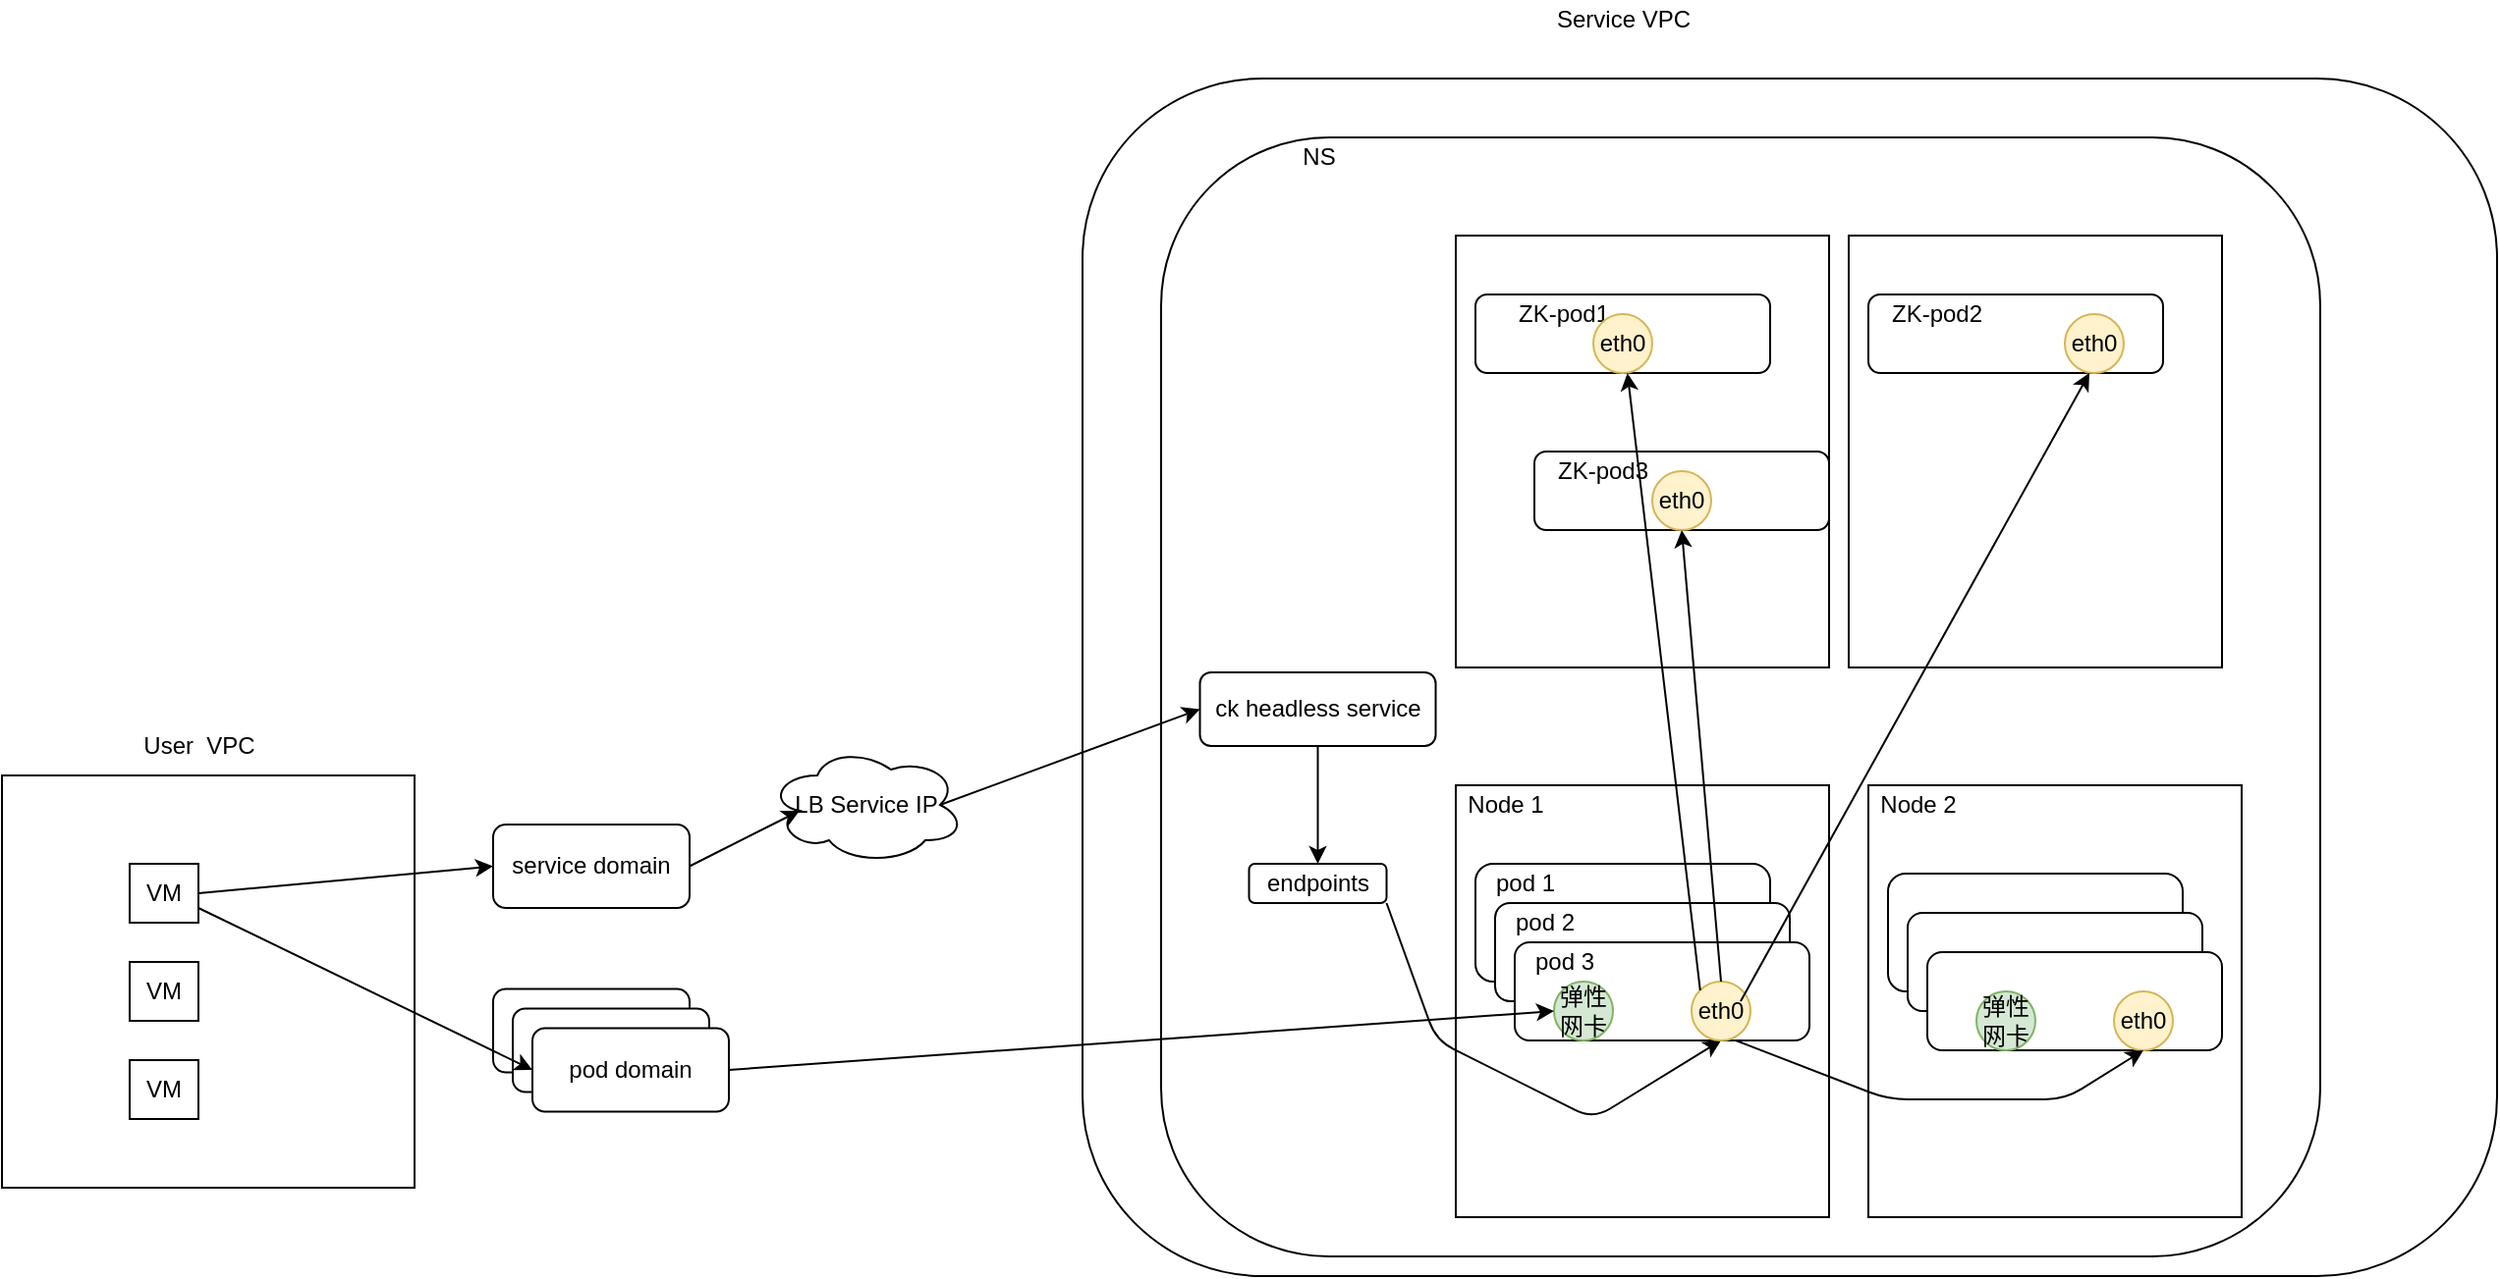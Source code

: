 <mxfile version="13.10.3" type="github">
  <diagram name="Page-1" id="197159a0-c6a4-9194-75a8-e4174976684c">
    <mxGraphModel dx="1422" dy="762" grid="1" gridSize="10" guides="1" tooltips="1" connect="1" arrows="1" fold="1" page="1" pageScale="1.5" pageWidth="1169" pageHeight="826" background="none" math="0" shadow="0">
      <root>
        <mxCell id="0" style=";html=1;" />
        <mxCell id="1" style=";html=1;" parent="0" />
        <mxCell id="jyipp_2WfXr9Q36Wqz55-13" value="" style="rounded=1;whiteSpace=wrap;html=1;" vertex="1" parent="1">
          <mxGeometry x="580" y="140" width="720" height="610" as="geometry" />
        </mxCell>
        <mxCell id="jyipp_2WfXr9Q36Wqz55-45" value="" style="group" vertex="1" connectable="0" parent="1">
          <mxGeometry x="620" y="170" width="590" height="570" as="geometry" />
        </mxCell>
        <mxCell id="jyipp_2WfXr9Q36Wqz55-43" value="" style="rounded=1;whiteSpace=wrap;html=1;" vertex="1" parent="jyipp_2WfXr9Q36Wqz55-45">
          <mxGeometry width="590" height="570" as="geometry" />
        </mxCell>
        <mxCell id="jyipp_2WfXr9Q36Wqz55-44" value="NS" style="text;html=1;align=center;verticalAlign=middle;resizable=0;points=[];autosize=1;" vertex="1" parent="jyipp_2WfXr9Q36Wqz55-45">
          <mxGeometry x="64.756" width="30" height="20" as="geometry" />
        </mxCell>
        <mxCell id="jyipp_2WfXr9Q36Wqz55-42" value="ck headless service" style="rounded=1;whiteSpace=wrap;html=1;" vertex="1" parent="jyipp_2WfXr9Q36Wqz55-45">
          <mxGeometry x="19.76" y="272.5" width="120" height="37.5" as="geometry" />
        </mxCell>
        <mxCell id="jyipp_2WfXr9Q36Wqz55-21" value="" style="rounded=0;whiteSpace=wrap;html=1;" vertex="1" parent="jyipp_2WfXr9Q36Wqz55-45">
          <mxGeometry x="150" y="330" width="190" height="220" as="geometry" />
        </mxCell>
        <mxCell id="jyipp_2WfXr9Q36Wqz55-23" value="Node 1" style="text;html=1;align=center;verticalAlign=middle;resizable=0;points=[];autosize=1;" vertex="1" parent="jyipp_2WfXr9Q36Wqz55-45">
          <mxGeometry x="150" y="330" width="50" height="20" as="geometry" />
        </mxCell>
        <mxCell id="jyipp_2WfXr9Q36Wqz55-49" value="" style="rounded=0;whiteSpace=wrap;html=1;" vertex="1" parent="jyipp_2WfXr9Q36Wqz55-45">
          <mxGeometry x="150" y="50" width="190" height="220" as="geometry" />
        </mxCell>
        <mxCell id="jyipp_2WfXr9Q36Wqz55-50" value="" style="rounded=1;whiteSpace=wrap;html=1;" vertex="1" parent="jyipp_2WfXr9Q36Wqz55-45">
          <mxGeometry x="160" y="80" width="150" height="40" as="geometry" />
        </mxCell>
        <mxCell id="jyipp_2WfXr9Q36Wqz55-51" value="ZK-pod1" style="text;html=1;strokeColor=none;fillColor=none;align=center;verticalAlign=middle;whiteSpace=wrap;rounded=0;" vertex="1" parent="jyipp_2WfXr9Q36Wqz55-45">
          <mxGeometry x="170" y="80" width="70" height="20" as="geometry" />
        </mxCell>
        <mxCell id="jyipp_2WfXr9Q36Wqz55-52" value="" style="rounded=0;whiteSpace=wrap;html=1;" vertex="1" parent="jyipp_2WfXr9Q36Wqz55-45">
          <mxGeometry x="350" y="50" width="190" height="220" as="geometry" />
        </mxCell>
        <mxCell id="jyipp_2WfXr9Q36Wqz55-53" value="" style="rounded=1;whiteSpace=wrap;html=1;" vertex="1" parent="jyipp_2WfXr9Q36Wqz55-45">
          <mxGeometry x="360" y="80" width="150" height="40" as="geometry" />
        </mxCell>
        <mxCell id="jyipp_2WfXr9Q36Wqz55-54" value="ZK-pod2" style="text;html=1;strokeColor=none;fillColor=none;align=center;verticalAlign=middle;whiteSpace=wrap;rounded=0;" vertex="1" parent="jyipp_2WfXr9Q36Wqz55-45">
          <mxGeometry x="360" y="80" width="70" height="20" as="geometry" />
        </mxCell>
        <mxCell id="jyipp_2WfXr9Q36Wqz55-55" value="" style="rounded=1;whiteSpace=wrap;html=1;" vertex="1" parent="jyipp_2WfXr9Q36Wqz55-45">
          <mxGeometry x="190" y="160" width="150" height="40" as="geometry" />
        </mxCell>
        <mxCell id="jyipp_2WfXr9Q36Wqz55-56" value="ZK-pod3" style="text;html=1;strokeColor=none;fillColor=none;align=center;verticalAlign=middle;whiteSpace=wrap;rounded=0;" vertex="1" parent="jyipp_2WfXr9Q36Wqz55-45">
          <mxGeometry x="190" y="160" width="70" height="20" as="geometry" />
        </mxCell>
        <mxCell id="jyipp_2WfXr9Q36Wqz55-60" value="eth0" style="ellipse;whiteSpace=wrap;html=1;fillColor=#fff2cc;strokeColor=#d6b656;" vertex="1" parent="jyipp_2WfXr9Q36Wqz55-45">
          <mxGeometry x="250" y="170" width="30" height="30" as="geometry" />
        </mxCell>
        <mxCell id="jyipp_2WfXr9Q36Wqz55-61" value="eth0" style="ellipse;whiteSpace=wrap;html=1;fillColor=#fff2cc;strokeColor=#d6b656;" vertex="1" parent="jyipp_2WfXr9Q36Wqz55-45">
          <mxGeometry x="220" y="90" width="30" height="30" as="geometry" />
        </mxCell>
        <mxCell id="jyipp_2WfXr9Q36Wqz55-62" value="eth0" style="ellipse;whiteSpace=wrap;html=1;fillColor=#fff2cc;strokeColor=#d6b656;" vertex="1" parent="jyipp_2WfXr9Q36Wqz55-45">
          <mxGeometry x="460" y="90" width="30" height="30" as="geometry" />
        </mxCell>
        <mxCell id="jyipp_2WfXr9Q36Wqz55-68" value="endpoints" style="rounded=1;whiteSpace=wrap;html=1;" vertex="1" parent="jyipp_2WfXr9Q36Wqz55-45">
          <mxGeometry x="44.76" y="370" width="70" height="20" as="geometry" />
        </mxCell>
        <mxCell id="jyipp_2WfXr9Q36Wqz55-69" value="" style="endArrow=classic;html=1;exitX=0.5;exitY=1;exitDx=0;exitDy=0;entryX=0.5;entryY=0;entryDx=0;entryDy=0;" edge="1" parent="jyipp_2WfXr9Q36Wqz55-45" source="jyipp_2WfXr9Q36Wqz55-42" target="jyipp_2WfXr9Q36Wqz55-68">
          <mxGeometry width="50" height="50" relative="1" as="geometry">
            <mxPoint x="400" y="370" as="sourcePoint" />
            <mxPoint x="450" y="320" as="targetPoint" />
          </mxGeometry>
        </mxCell>
        <mxCell id="jyipp_2WfXr9Q36Wqz55-70" value="" style="endArrow=classic;html=1;entryX=0.5;entryY=1;entryDx=0;entryDy=0;" edge="1" parent="jyipp_2WfXr9Q36Wqz55-45" target="jyipp_2WfXr9Q36Wqz55-29">
          <mxGeometry width="50" height="50" relative="1" as="geometry">
            <mxPoint x="114.76" y="390" as="sourcePoint" />
            <mxPoint x="271" y="440" as="targetPoint" />
            <Array as="points">
              <mxPoint x="140" y="460" />
              <mxPoint x="220" y="500" />
            </Array>
          </mxGeometry>
        </mxCell>
        <mxCell id="jyipp_2WfXr9Q36Wqz55-12" value="" style="whiteSpace=wrap;html=1;aspect=fixed;" vertex="1" parent="1">
          <mxGeometry x="30" y="495" width="210" height="210" as="geometry" />
        </mxCell>
        <mxCell id="jyipp_2WfXr9Q36Wqz55-14" value="Service VPC" style="text;html=1;align=center;verticalAlign=middle;resizable=0;points=[];autosize=1;" vertex="1" parent="1">
          <mxGeometry x="815" y="100" width="80" height="20" as="geometry" />
        </mxCell>
        <mxCell id="jyipp_2WfXr9Q36Wqz55-15" value="User&amp;nbsp; VPC" style="text;html=1;align=center;verticalAlign=middle;resizable=0;points=[];autosize=1;" vertex="1" parent="1">
          <mxGeometry x="95" y="470" width="70" height="20" as="geometry" />
        </mxCell>
        <mxCell id="jyipp_2WfXr9Q36Wqz55-19" value="" style="rounded=1;whiteSpace=wrap;html=1;" vertex="1" parent="1">
          <mxGeometry x="780" y="540" width="150" height="60" as="geometry" />
        </mxCell>
        <mxCell id="jyipp_2WfXr9Q36Wqz55-20" value="" style="rounded=1;whiteSpace=wrap;html=1;" vertex="1" parent="1">
          <mxGeometry x="790" y="560" width="150" height="50" as="geometry" />
        </mxCell>
        <mxCell id="jyipp_2WfXr9Q36Wqz55-22" value="" style="rounded=0;whiteSpace=wrap;html=1;" vertex="1" parent="1">
          <mxGeometry x="980" y="500" width="190" height="220" as="geometry" />
        </mxCell>
        <mxCell id="jyipp_2WfXr9Q36Wqz55-24" value="pod 1" style="text;html=1;align=center;verticalAlign=middle;resizable=0;points=[];autosize=1;" vertex="1" parent="1">
          <mxGeometry x="780" y="540" width="50" height="20" as="geometry" />
        </mxCell>
        <mxCell id="jyipp_2WfXr9Q36Wqz55-25" value="pod 2" style="text;html=1;align=center;verticalAlign=middle;resizable=0;points=[];autosize=1;" vertex="1" parent="1">
          <mxGeometry x="790" y="560" width="50" height="20" as="geometry" />
        </mxCell>
        <mxCell id="jyipp_2WfXr9Q36Wqz55-26" value="" style="rounded=1;whiteSpace=wrap;html=1;" vertex="1" parent="1">
          <mxGeometry x="800" y="580" width="150" height="50" as="geometry" />
        </mxCell>
        <mxCell id="jyipp_2WfXr9Q36Wqz55-27" value="pod 3" style="text;html=1;align=center;verticalAlign=middle;resizable=0;points=[];autosize=1;" vertex="1" parent="1">
          <mxGeometry x="800" y="580" width="50" height="20" as="geometry" />
        </mxCell>
        <mxCell id="jyipp_2WfXr9Q36Wqz55-28" value="Node 2" style="text;html=1;align=center;verticalAlign=middle;resizable=0;points=[];autosize=1;" vertex="1" parent="1">
          <mxGeometry x="980" y="500" width="50" height="20" as="geometry" />
        </mxCell>
        <mxCell id="jyipp_2WfXr9Q36Wqz55-29" value="eth0" style="ellipse;whiteSpace=wrap;html=1;fillColor=#fff2cc;strokeColor=#d6b656;" vertex="1" parent="1">
          <mxGeometry x="890" y="600" width="30" height="30" as="geometry" />
        </mxCell>
        <mxCell id="jyipp_2WfXr9Q36Wqz55-30" value="弹性网卡" style="ellipse;whiteSpace=wrap;html=1;fillColor=#d5e8d4;strokeColor=#82b366;" vertex="1" parent="1">
          <mxGeometry x="820" y="600" width="30" height="30" as="geometry" />
        </mxCell>
        <mxCell id="jyipp_2WfXr9Q36Wqz55-32" value="VM" style="rounded=0;whiteSpace=wrap;html=1;" vertex="1" parent="1">
          <mxGeometry x="95" y="540" width="35" height="30" as="geometry" />
        </mxCell>
        <mxCell id="jyipp_2WfXr9Q36Wqz55-33" value="VM" style="rounded=0;whiteSpace=wrap;html=1;" vertex="1" parent="1">
          <mxGeometry x="95" y="590" width="35" height="30" as="geometry" />
        </mxCell>
        <mxCell id="jyipp_2WfXr9Q36Wqz55-34" value="VM" style="rounded=0;whiteSpace=wrap;html=1;" vertex="1" parent="1">
          <mxGeometry x="95" y="640" width="35" height="30" as="geometry" />
        </mxCell>
        <mxCell id="jyipp_2WfXr9Q36Wqz55-35" value="" style="endArrow=classic;html=1;exitX=1;exitY=0.5;exitDx=0;exitDy=0;entryX=0;entryY=0.5;entryDx=0;entryDy=0;" edge="1" parent="1" source="jyipp_2WfXr9Q36Wqz55-32" target="jyipp_2WfXr9Q36Wqz55-36">
          <mxGeometry width="50" height="50" relative="1" as="geometry">
            <mxPoint x="480" y="430" as="sourcePoint" />
            <mxPoint x="280" y="590" as="targetPoint" />
          </mxGeometry>
        </mxCell>
        <mxCell id="jyipp_2WfXr9Q36Wqz55-36" value="service domain" style="rounded=1;whiteSpace=wrap;html=1;" vertex="1" parent="1">
          <mxGeometry x="280" y="520" width="100" height="42.5" as="geometry" />
        </mxCell>
        <mxCell id="jyipp_2WfXr9Q36Wqz55-37" value="pod domain" style="rounded=1;whiteSpace=wrap;html=1;" vertex="1" parent="1">
          <mxGeometry x="280" y="603.75" width="100" height="42.5" as="geometry" />
        </mxCell>
        <mxCell id="jyipp_2WfXr9Q36Wqz55-38" value="pod domain" style="rounded=1;whiteSpace=wrap;html=1;" vertex="1" parent="1">
          <mxGeometry x="290" y="613.75" width="100" height="42.5" as="geometry" />
        </mxCell>
        <mxCell id="jyipp_2WfXr9Q36Wqz55-39" value="pod domain" style="rounded=1;whiteSpace=wrap;html=1;" vertex="1" parent="1">
          <mxGeometry x="300" y="623.75" width="100" height="42.5" as="geometry" />
        </mxCell>
        <mxCell id="jyipp_2WfXr9Q36Wqz55-40" value="LB Service IP" style="ellipse;shape=cloud;whiteSpace=wrap;html=1;" vertex="1" parent="1">
          <mxGeometry x="420" y="480" width="100" height="60" as="geometry" />
        </mxCell>
        <mxCell id="jyipp_2WfXr9Q36Wqz55-41" value="" style="endArrow=classic;html=1;exitX=1;exitY=0.5;exitDx=0;exitDy=0;entryX=0.16;entryY=0.55;entryDx=0;entryDy=0;entryPerimeter=0;" edge="1" parent="1" source="jyipp_2WfXr9Q36Wqz55-36" target="jyipp_2WfXr9Q36Wqz55-40">
          <mxGeometry width="50" height="50" relative="1" as="geometry">
            <mxPoint x="140" y="565" as="sourcePoint" />
            <mxPoint x="290" y="551.25" as="targetPoint" />
          </mxGeometry>
        </mxCell>
        <mxCell id="jyipp_2WfXr9Q36Wqz55-46" value="" style="endArrow=classic;html=1;exitX=0.875;exitY=0.5;exitDx=0;exitDy=0;exitPerimeter=0;entryX=0;entryY=0.5;entryDx=0;entryDy=0;" edge="1" parent="1" source="jyipp_2WfXr9Q36Wqz55-40" target="jyipp_2WfXr9Q36Wqz55-42">
          <mxGeometry width="50" height="50" relative="1" as="geometry">
            <mxPoint x="510" y="550" as="sourcePoint" />
            <mxPoint x="560" y="500" as="targetPoint" />
          </mxGeometry>
        </mxCell>
        <mxCell id="jyipp_2WfXr9Q36Wqz55-47" value="" style="endArrow=classic;html=1;exitX=1;exitY=0.75;exitDx=0;exitDy=0;entryX=0;entryY=0.5;entryDx=0;entryDy=0;" edge="1" parent="1" source="jyipp_2WfXr9Q36Wqz55-32" target="jyipp_2WfXr9Q36Wqz55-39">
          <mxGeometry width="50" height="50" relative="1" as="geometry">
            <mxPoint x="300" y="790" as="sourcePoint" />
            <mxPoint x="350" y="740" as="targetPoint" />
          </mxGeometry>
        </mxCell>
        <mxCell id="jyipp_2WfXr9Q36Wqz55-48" value="" style="endArrow=classic;html=1;exitX=1;exitY=0.5;exitDx=0;exitDy=0;entryX=0;entryY=0.5;entryDx=0;entryDy=0;" edge="1" parent="1" source="jyipp_2WfXr9Q36Wqz55-39" target="jyipp_2WfXr9Q36Wqz55-30">
          <mxGeometry width="50" height="50" relative="1" as="geometry">
            <mxPoint x="440" y="730" as="sourcePoint" />
            <mxPoint x="490" y="680" as="targetPoint" />
          </mxGeometry>
        </mxCell>
        <mxCell id="jyipp_2WfXr9Q36Wqz55-57" value="" style="endArrow=classic;html=1;exitX=0.5;exitY=0;exitDx=0;exitDy=0;entryX=0.5;entryY=1;entryDx=0;entryDy=0;" edge="1" parent="1" source="jyipp_2WfXr9Q36Wqz55-29" target="jyipp_2WfXr9Q36Wqz55-55">
          <mxGeometry width="50" height="50" relative="1" as="geometry">
            <mxPoint x="400" y="360" as="sourcePoint" />
            <mxPoint x="450" y="310" as="targetPoint" />
          </mxGeometry>
        </mxCell>
        <mxCell id="jyipp_2WfXr9Q36Wqz55-58" value="" style="endArrow=classic;html=1;exitX=0.5;exitY=0;exitDx=0;exitDy=0;entryX=0.75;entryY=1;entryDx=0;entryDy=0;" edge="1" parent="1" target="jyipp_2WfXr9Q36Wqz55-53">
          <mxGeometry width="50" height="50" relative="1" as="geometry">
            <mxPoint x="915" y="610" as="sourcePoint" />
            <mxPoint x="895" y="380" as="targetPoint" />
          </mxGeometry>
        </mxCell>
        <mxCell id="jyipp_2WfXr9Q36Wqz55-59" value="" style="endArrow=classic;html=1;exitX=0;exitY=0;exitDx=0;exitDy=0;" edge="1" parent="1" source="jyipp_2WfXr9Q36Wqz55-29" target="jyipp_2WfXr9Q36Wqz55-50">
          <mxGeometry width="50" height="50" relative="1" as="geometry">
            <mxPoint x="925" y="620" as="sourcePoint" />
            <mxPoint x="905" y="390" as="targetPoint" />
          </mxGeometry>
        </mxCell>
        <mxCell id="jyipp_2WfXr9Q36Wqz55-63" value="" style="rounded=1;whiteSpace=wrap;html=1;" vertex="1" parent="1">
          <mxGeometry x="990" y="545" width="150" height="60" as="geometry" />
        </mxCell>
        <mxCell id="jyipp_2WfXr9Q36Wqz55-64" value="" style="rounded=1;whiteSpace=wrap;html=1;" vertex="1" parent="1">
          <mxGeometry x="1000" y="565" width="150" height="50" as="geometry" />
        </mxCell>
        <mxCell id="jyipp_2WfXr9Q36Wqz55-65" value="" style="rounded=1;whiteSpace=wrap;html=1;" vertex="1" parent="1">
          <mxGeometry x="1010" y="585" width="150" height="50" as="geometry" />
        </mxCell>
        <mxCell id="jyipp_2WfXr9Q36Wqz55-66" value="eth0" style="ellipse;whiteSpace=wrap;html=1;fillColor=#fff2cc;strokeColor=#d6b656;" vertex="1" parent="1">
          <mxGeometry x="1105" y="605" width="30" height="30" as="geometry" />
        </mxCell>
        <mxCell id="jyipp_2WfXr9Q36Wqz55-67" value="弹性网卡" style="ellipse;whiteSpace=wrap;html=1;fillColor=#d5e8d4;strokeColor=#82b366;" vertex="1" parent="1">
          <mxGeometry x="1035" y="605" width="30" height="30" as="geometry" />
        </mxCell>
        <mxCell id="jyipp_2WfXr9Q36Wqz55-73" value="" style="endArrow=classic;html=1;exitX=0.75;exitY=1;exitDx=0;exitDy=0;" edge="1" parent="1" source="jyipp_2WfXr9Q36Wqz55-26">
          <mxGeometry width="50" height="50" relative="1" as="geometry">
            <mxPoint x="1070" y="685" as="sourcePoint" />
            <mxPoint x="1120" y="635" as="targetPoint" />
            <Array as="points">
              <mxPoint x="990" y="660" />
              <mxPoint x="1080" y="660" />
            </Array>
          </mxGeometry>
        </mxCell>
      </root>
    </mxGraphModel>
  </diagram>
</mxfile>
